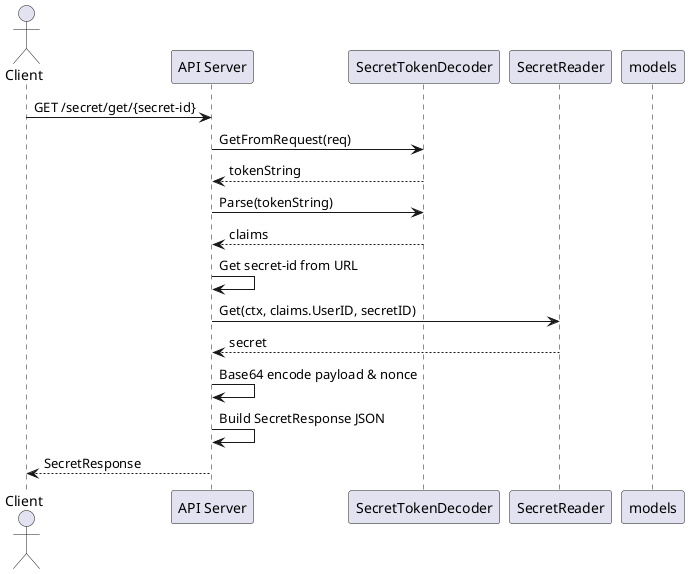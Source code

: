 @startuml
actor Client
participant "API Server" as Server
participant SecretTokenDecoder
participant SecretReader
participant models

Client -> Server: GET /secret/get/{secret-id}
Server -> SecretTokenDecoder: GetFromRequest(req)
SecretTokenDecoder --> Server: tokenString

Server -> SecretTokenDecoder: Parse(tokenString)
SecretTokenDecoder --> Server: claims

Server -> Server: Get secret-id from URL
Server -> SecretReader: Get(ctx, claims.UserID, secretID)
SecretReader --> Server: secret

Server -> Server: Base64 encode payload & nonce
Server -> Server: Build SecretResponse JSON
Server --> Client: SecretResponse
@enduml
